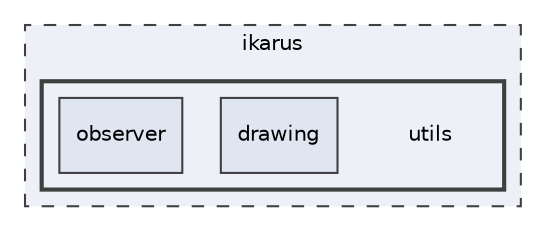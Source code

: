 digraph "utils"
{
 // LATEX_PDF_SIZE
  edge [fontname="Helvetica",fontsize="10",labelfontname="Helvetica",labelfontsize="10"];
  node [fontname="Helvetica",fontsize="10",shape=record];
  compound=true
  subgraph clusterdir_5bec9ec6c6b8ab3f2f9d60d2ff21ed81 {
    graph [ bgcolor="#edf0f7", pencolor="grey25", style="filled,dashed,", label="ikarus", fontname="Helvetica", fontsize="10", URL="dir_5bec9ec6c6b8ab3f2f9d60d2ff21ed81.html"]
  subgraph clusterdir_36505a9bfb81f81ed7a4e794d4cf597e {
    graph [ bgcolor="#edf0f7", pencolor="grey25", style="filled,bold,", label="", fontname="Helvetica", fontsize="10", URL="dir_36505a9bfb81f81ed7a4e794d4cf597e.html"]
    dir_36505a9bfb81f81ed7a4e794d4cf597e [shape=plaintext, label="utils"];
  dir_d45ffc48cf12df7e348ec0b798d36815 [shape=box, label="drawing", style="filled,", fillcolor="#dfe5f1", color="grey25", URL="dir_d45ffc48cf12df7e348ec0b798d36815.html"];
  dir_8f2573d1a9c53251c08257bad1a27fd3 [shape=box, label="observer", style="filled,", fillcolor="#dfe5f1", color="grey25", URL="dir_8f2573d1a9c53251c08257bad1a27fd3.html"];
  }
  }
}

